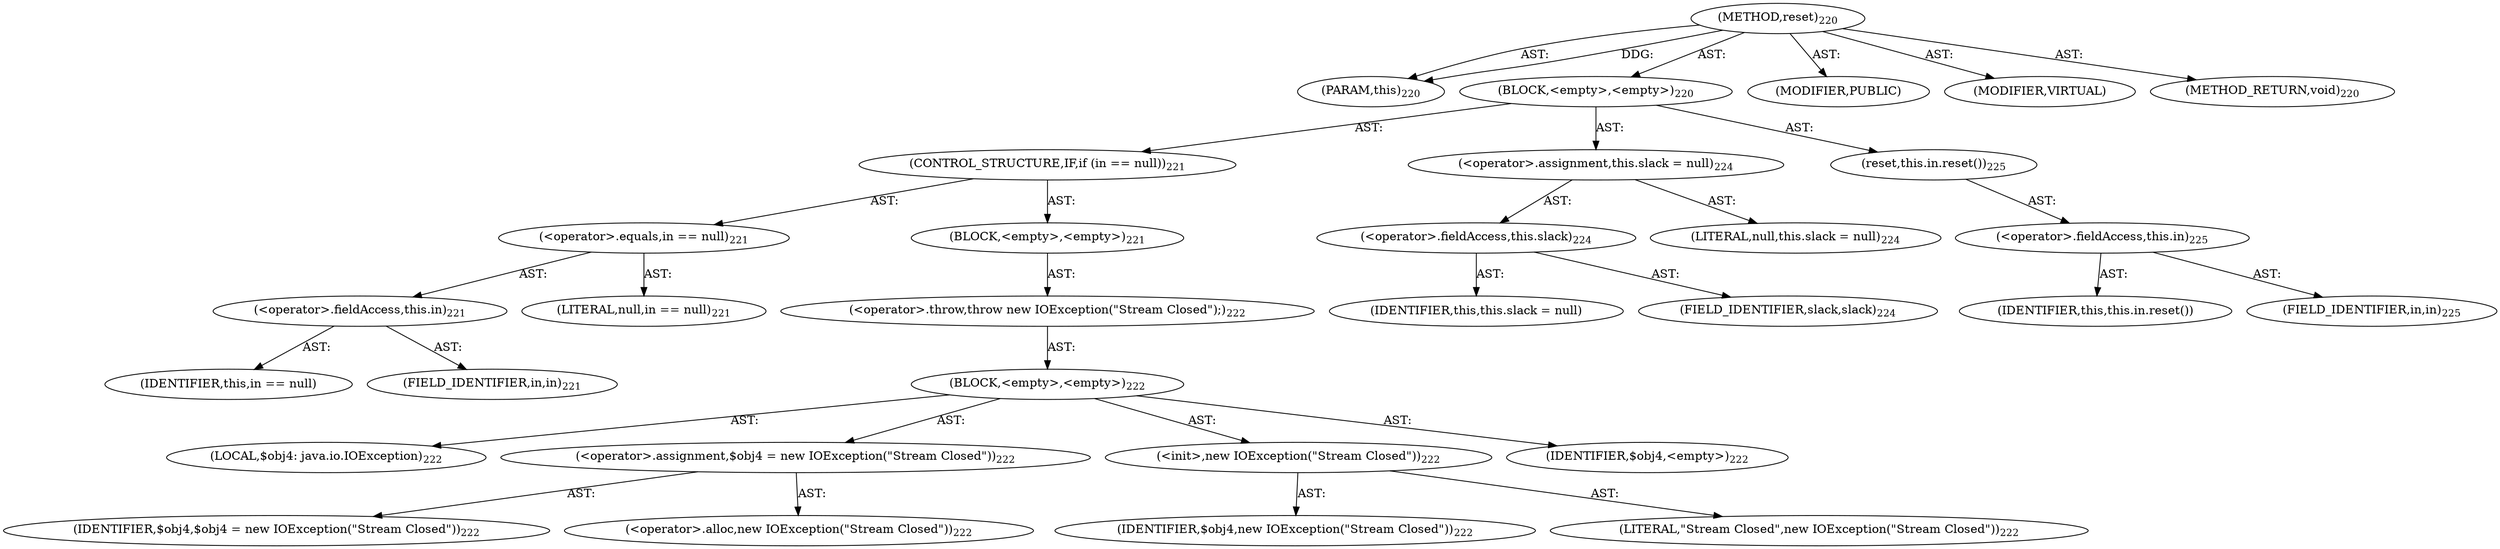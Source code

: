 digraph "reset" {  
"111669149703" [label = <(METHOD,reset)<SUB>220</SUB>> ]
"115964117006" [label = <(PARAM,this)<SUB>220</SUB>> ]
"25769803808" [label = <(BLOCK,&lt;empty&gt;,&lt;empty&gt;)<SUB>220</SUB>> ]
"47244640277" [label = <(CONTROL_STRUCTURE,IF,if (in == null))<SUB>221</SUB>> ]
"30064771189" [label = <(&lt;operator&gt;.equals,in == null)<SUB>221</SUB>> ]
"30064771190" [label = <(&lt;operator&gt;.fieldAccess,this.in)<SUB>221</SUB>> ]
"68719476819" [label = <(IDENTIFIER,this,in == null)> ]
"55834574891" [label = <(FIELD_IDENTIFIER,in,in)<SUB>221</SUB>> ]
"90194313244" [label = <(LITERAL,null,in == null)<SUB>221</SUB>> ]
"25769803809" [label = <(BLOCK,&lt;empty&gt;,&lt;empty&gt;)<SUB>221</SUB>> ]
"30064771191" [label = <(&lt;operator&gt;.throw,throw new IOException(&quot;Stream Closed&quot;);)<SUB>222</SUB>> ]
"25769803810" [label = <(BLOCK,&lt;empty&gt;,&lt;empty&gt;)<SUB>222</SUB>> ]
"94489280521" [label = <(LOCAL,$obj4: java.io.IOException)<SUB>222</SUB>> ]
"30064771192" [label = <(&lt;operator&gt;.assignment,$obj4 = new IOException(&quot;Stream Closed&quot;))<SUB>222</SUB>> ]
"68719476820" [label = <(IDENTIFIER,$obj4,$obj4 = new IOException(&quot;Stream Closed&quot;))<SUB>222</SUB>> ]
"30064771193" [label = <(&lt;operator&gt;.alloc,new IOException(&quot;Stream Closed&quot;))<SUB>222</SUB>> ]
"30064771194" [label = <(&lt;init&gt;,new IOException(&quot;Stream Closed&quot;))<SUB>222</SUB>> ]
"68719476821" [label = <(IDENTIFIER,$obj4,new IOException(&quot;Stream Closed&quot;))<SUB>222</SUB>> ]
"90194313245" [label = <(LITERAL,&quot;Stream Closed&quot;,new IOException(&quot;Stream Closed&quot;))<SUB>222</SUB>> ]
"68719476822" [label = <(IDENTIFIER,$obj4,&lt;empty&gt;)<SUB>222</SUB>> ]
"30064771195" [label = <(&lt;operator&gt;.assignment,this.slack = null)<SUB>224</SUB>> ]
"30064771196" [label = <(&lt;operator&gt;.fieldAccess,this.slack)<SUB>224</SUB>> ]
"68719476823" [label = <(IDENTIFIER,this,this.slack = null)> ]
"55834574892" [label = <(FIELD_IDENTIFIER,slack,slack)<SUB>224</SUB>> ]
"90194313246" [label = <(LITERAL,null,this.slack = null)<SUB>224</SUB>> ]
"30064771197" [label = <(reset,this.in.reset())<SUB>225</SUB>> ]
"30064771198" [label = <(&lt;operator&gt;.fieldAccess,this.in)<SUB>225</SUB>> ]
"68719476824" [label = <(IDENTIFIER,this,this.in.reset())> ]
"55834574893" [label = <(FIELD_IDENTIFIER,in,in)<SUB>225</SUB>> ]
"133143986194" [label = <(MODIFIER,PUBLIC)> ]
"133143986195" [label = <(MODIFIER,VIRTUAL)> ]
"128849018887" [label = <(METHOD_RETURN,void)<SUB>220</SUB>> ]
  "111669149703" -> "115964117006"  [ label = "AST: "] 
  "111669149703" -> "25769803808"  [ label = "AST: "] 
  "111669149703" -> "133143986194"  [ label = "AST: "] 
  "111669149703" -> "133143986195"  [ label = "AST: "] 
  "111669149703" -> "128849018887"  [ label = "AST: "] 
  "25769803808" -> "47244640277"  [ label = "AST: "] 
  "25769803808" -> "30064771195"  [ label = "AST: "] 
  "25769803808" -> "30064771197"  [ label = "AST: "] 
  "47244640277" -> "30064771189"  [ label = "AST: "] 
  "47244640277" -> "25769803809"  [ label = "AST: "] 
  "30064771189" -> "30064771190"  [ label = "AST: "] 
  "30064771189" -> "90194313244"  [ label = "AST: "] 
  "30064771190" -> "68719476819"  [ label = "AST: "] 
  "30064771190" -> "55834574891"  [ label = "AST: "] 
  "25769803809" -> "30064771191"  [ label = "AST: "] 
  "30064771191" -> "25769803810"  [ label = "AST: "] 
  "25769803810" -> "94489280521"  [ label = "AST: "] 
  "25769803810" -> "30064771192"  [ label = "AST: "] 
  "25769803810" -> "30064771194"  [ label = "AST: "] 
  "25769803810" -> "68719476822"  [ label = "AST: "] 
  "30064771192" -> "68719476820"  [ label = "AST: "] 
  "30064771192" -> "30064771193"  [ label = "AST: "] 
  "30064771194" -> "68719476821"  [ label = "AST: "] 
  "30064771194" -> "90194313245"  [ label = "AST: "] 
  "30064771195" -> "30064771196"  [ label = "AST: "] 
  "30064771195" -> "90194313246"  [ label = "AST: "] 
  "30064771196" -> "68719476823"  [ label = "AST: "] 
  "30064771196" -> "55834574892"  [ label = "AST: "] 
  "30064771197" -> "30064771198"  [ label = "AST: "] 
  "30064771198" -> "68719476824"  [ label = "AST: "] 
  "30064771198" -> "55834574893"  [ label = "AST: "] 
  "111669149703" -> "115964117006"  [ label = "DDG: "] 
}
